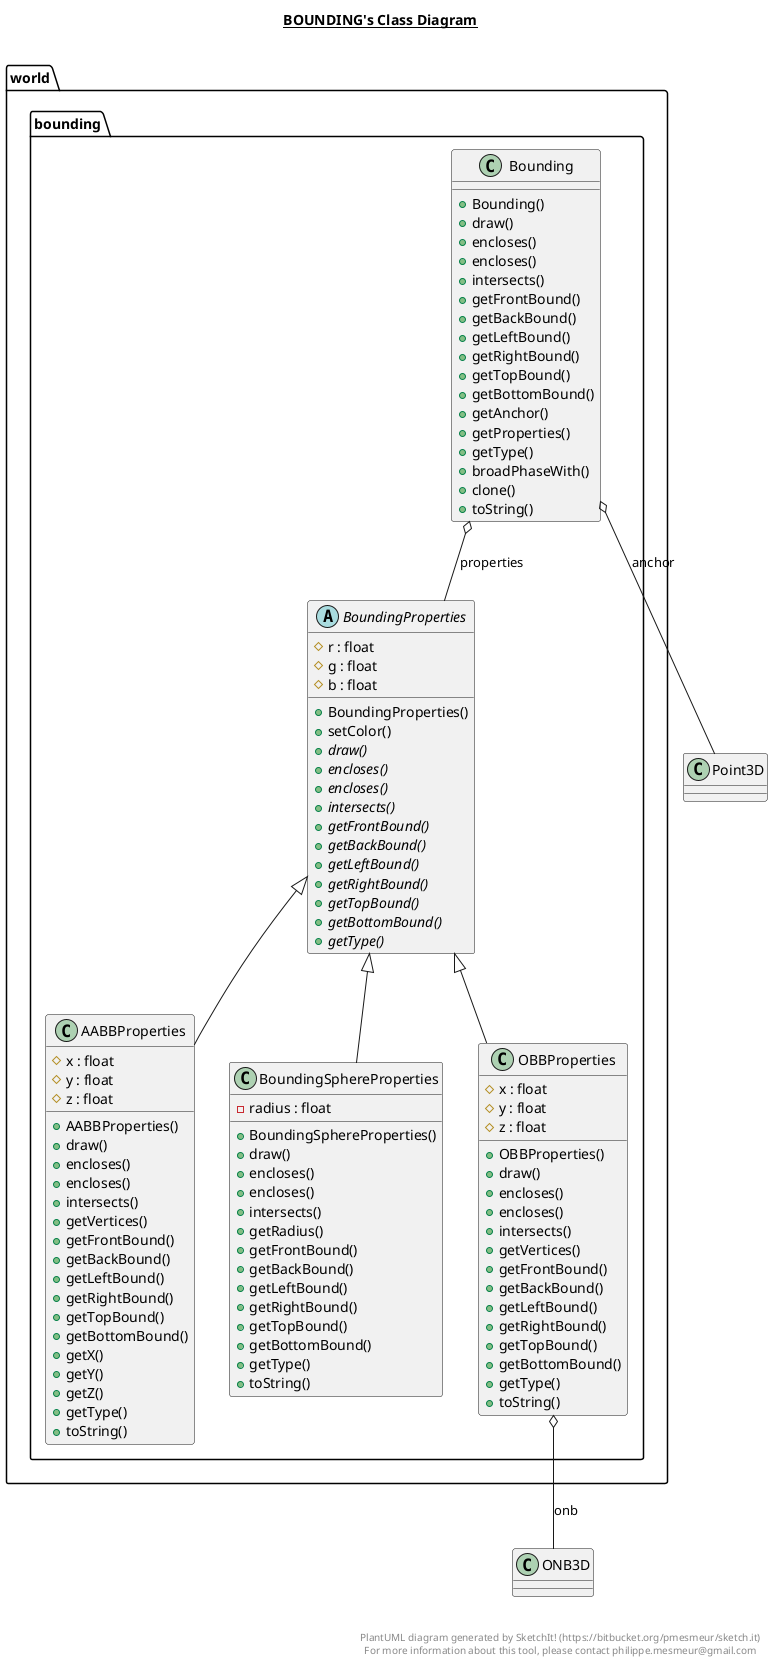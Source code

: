 @startuml

title __BOUNDING's Class Diagram__\n

  package world {
    package world.bounding {
      class AABBProperties {
          # x : float
          # y : float
          # z : float
          + AABBProperties()
          + draw()
          + encloses()
          + encloses()
          + intersects()
          + getVertices()
          + getFrontBound()
          + getBackBound()
          + getLeftBound()
          + getRightBound()
          + getTopBound()
          + getBottomBound()
          + getX()
          + getY()
          + getZ()
          + getType()
          + toString()
      }
    }
  }
  

  package world {
    package world.bounding {
      class Bounding {
          + Bounding()
          + draw()
          + encloses()
          + encloses()
          + intersects()
          + getFrontBound()
          + getBackBound()
          + getLeftBound()
          + getRightBound()
          + getTopBound()
          + getBottomBound()
          + getAnchor()
          + getProperties()
          + getType()
          + broadPhaseWith()
          + clone()
          + toString()
      }
    }
  }
  

  package world {
    package world.bounding {
      abstract class BoundingProperties {
          # r : float
          # g : float
          # b : float
          + BoundingProperties()
          + setColor()
          {abstract} + draw()
          {abstract} + encloses()
          {abstract} + encloses()
          {abstract} + intersects()
          {abstract} + getFrontBound()
          {abstract} + getBackBound()
          {abstract} + getLeftBound()
          {abstract} + getRightBound()
          {abstract} + getTopBound()
          {abstract} + getBottomBound()
          {abstract} + getType()
      }
    }
  }
  

  package world {
    package world.bounding {
      class BoundingSphereProperties {
          - radius : float
          + BoundingSphereProperties()
          + draw()
          + encloses()
          + encloses()
          + intersects()
          + getRadius()
          + getFrontBound()
          + getBackBound()
          + getLeftBound()
          + getRightBound()
          + getTopBound()
          + getBottomBound()
          + getType()
          + toString()
      }
    }
  }
  

  package world {
    package world.bounding {
      class OBBProperties {
          # x : float
          # y : float
          # z : float
          + OBBProperties()
          + draw()
          + encloses()
          + encloses()
          + intersects()
          + getVertices()
          + getFrontBound()
          + getBackBound()
          + getLeftBound()
          + getRightBound()
          + getTopBound()
          + getBottomBound()
          + getType()
          + toString()
      }
    }
  }
  

  AABBProperties -up-|> BoundingProperties
  Bounding o-- Point3D : anchor
  Bounding o-- BoundingProperties : properties
  BoundingSphereProperties -up-|> BoundingProperties
  OBBProperties -up-|> BoundingProperties
  OBBProperties o-- ONB3D : onb


right footer


PlantUML diagram generated by SketchIt! (https://bitbucket.org/pmesmeur/sketch.it)
For more information about this tool, please contact philippe.mesmeur@gmail.com
endfooter

@enduml
